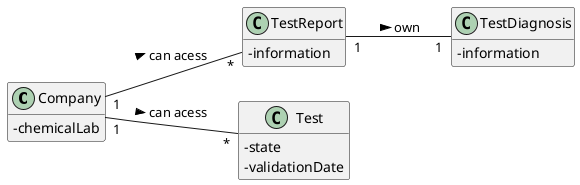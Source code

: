 @startuml
hide methods
left to right direction
skinparam classAttributeIconSize 0

class Company{
-chemicalLab
}


class TestDiagnosis {
-information
}

class TestReport{
-information
}

class Test{
-state
-validationDate
}

Company "1" -- "*" TestReport : can acess >
Company "1" -- "*" Test : can acess >
TestReport "1" -- "1" TestDiagnosis : own >
@enduml